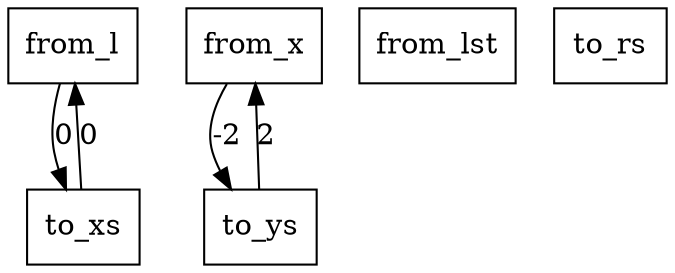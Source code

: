 digraph {
    graph [rankdir=TB
          ,bgcolor=transparent];
    node [shape=box
         ,fillcolor=white
         ,style=filled];
    0 [label=<from_l>];
    1 [label=<from_x>];
    2 [label=<from_lst>];
    3 [label=<to_xs>];
    4 [label=<to_ys>];
    5 [label=<to_rs>];
    0 -> 3 [label=0];
    1 -> 4 [label=-2];
    3 -> 0 [label=0];
    4 -> 1 [label=2];
}